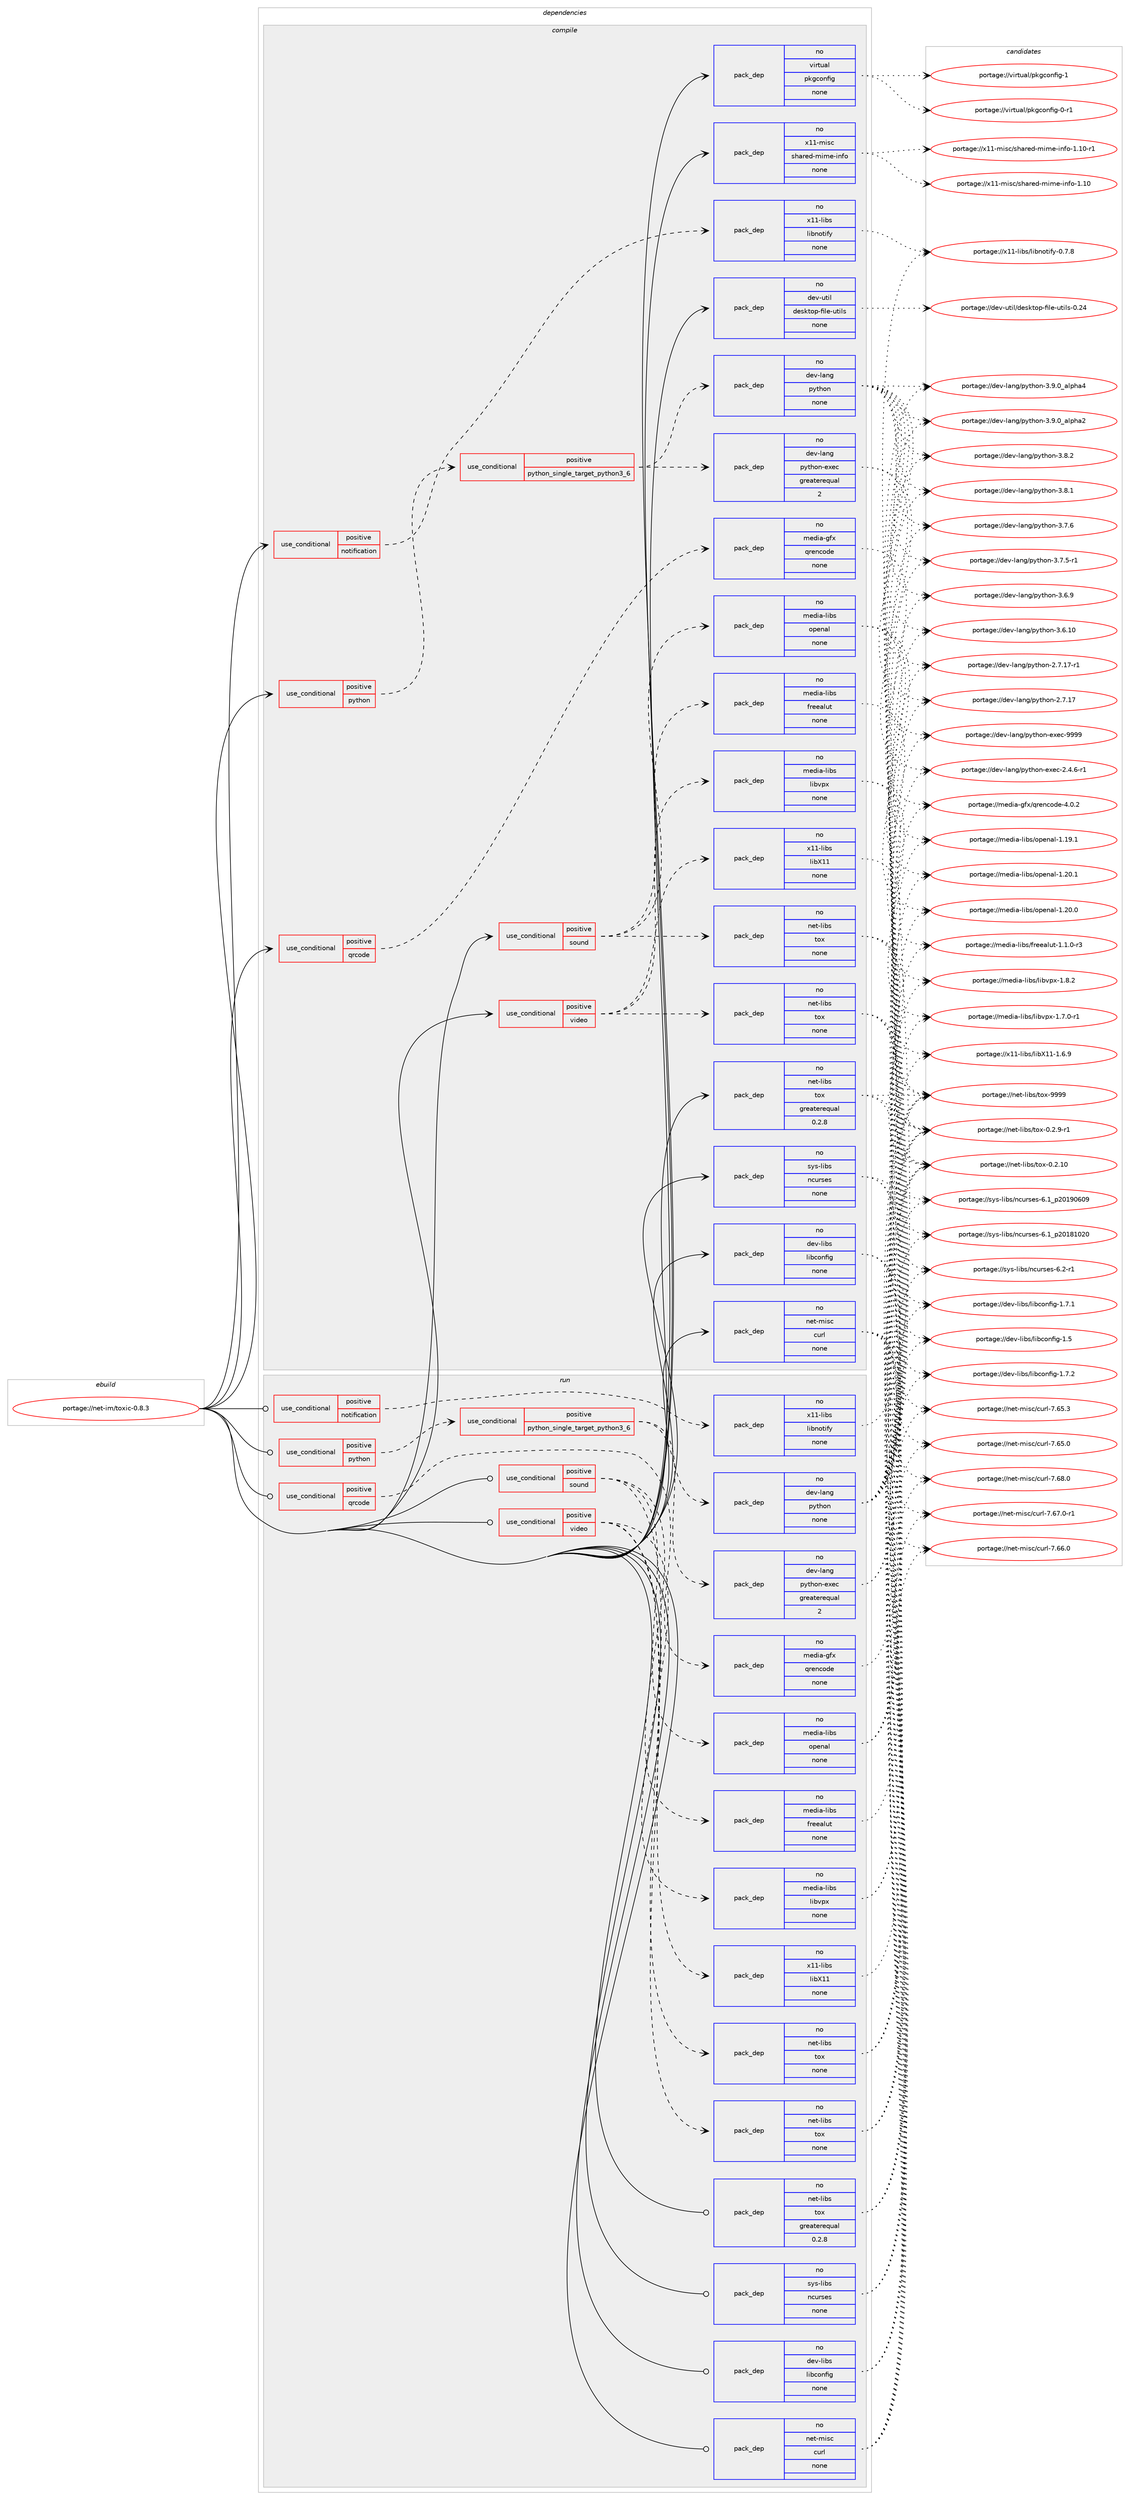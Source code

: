digraph prolog {

# *************
# Graph options
# *************

newrank=true;
concentrate=true;
compound=true;
graph [rankdir=LR,fontname=Helvetica,fontsize=10,ranksep=1.5];#, ranksep=2.5, nodesep=0.2];
edge  [arrowhead=vee];
node  [fontname=Helvetica,fontsize=10];

# **********
# The ebuild
# **********

subgraph cluster_leftcol {
color=gray;
rank=same;
label=<<i>ebuild</i>>;
id [label="portage://net-im/toxic-0.8.3", color=red, width=4, href="../net-im/toxic-0.8.3.svg"];
}

# ****************
# The dependencies
# ****************

subgraph cluster_midcol {
color=gray;
label=<<i>dependencies</i>>;
subgraph cluster_compile {
fillcolor="#eeeeee";
style=filled;
label=<<i>compile</i>>;
subgraph cond17716 {
dependency82902 [label=<<TABLE BORDER="0" CELLBORDER="1" CELLSPACING="0" CELLPADDING="4"><TR><TD ROWSPAN="3" CELLPADDING="10">use_conditional</TD></TR><TR><TD>positive</TD></TR><TR><TD>notification</TD></TR></TABLE>>, shape=none, color=red];
subgraph pack63627 {
dependency82903 [label=<<TABLE BORDER="0" CELLBORDER="1" CELLSPACING="0" CELLPADDING="4" WIDTH="220"><TR><TD ROWSPAN="6" CELLPADDING="30">pack_dep</TD></TR><TR><TD WIDTH="110">no</TD></TR><TR><TD>x11-libs</TD></TR><TR><TD>libnotify</TD></TR><TR><TD>none</TD></TR><TR><TD></TD></TR></TABLE>>, shape=none, color=blue];
}
dependency82902:e -> dependency82903:w [weight=20,style="dashed",arrowhead="vee"];
}
id:e -> dependency82902:w [weight=20,style="solid",arrowhead="vee"];
subgraph cond17717 {
dependency82904 [label=<<TABLE BORDER="0" CELLBORDER="1" CELLSPACING="0" CELLPADDING="4"><TR><TD ROWSPAN="3" CELLPADDING="10">use_conditional</TD></TR><TR><TD>positive</TD></TR><TR><TD>python</TD></TR></TABLE>>, shape=none, color=red];
subgraph cond17718 {
dependency82905 [label=<<TABLE BORDER="0" CELLBORDER="1" CELLSPACING="0" CELLPADDING="4"><TR><TD ROWSPAN="3" CELLPADDING="10">use_conditional</TD></TR><TR><TD>positive</TD></TR><TR><TD>python_single_target_python3_6</TD></TR></TABLE>>, shape=none, color=red];
subgraph pack63628 {
dependency82906 [label=<<TABLE BORDER="0" CELLBORDER="1" CELLSPACING="0" CELLPADDING="4" WIDTH="220"><TR><TD ROWSPAN="6" CELLPADDING="30">pack_dep</TD></TR><TR><TD WIDTH="110">no</TD></TR><TR><TD>dev-lang</TD></TR><TR><TD>python</TD></TR><TR><TD>none</TD></TR><TR><TD></TD></TR></TABLE>>, shape=none, color=blue];
}
dependency82905:e -> dependency82906:w [weight=20,style="dashed",arrowhead="vee"];
subgraph pack63629 {
dependency82907 [label=<<TABLE BORDER="0" CELLBORDER="1" CELLSPACING="0" CELLPADDING="4" WIDTH="220"><TR><TD ROWSPAN="6" CELLPADDING="30">pack_dep</TD></TR><TR><TD WIDTH="110">no</TD></TR><TR><TD>dev-lang</TD></TR><TR><TD>python-exec</TD></TR><TR><TD>greaterequal</TD></TR><TR><TD>2</TD></TR></TABLE>>, shape=none, color=blue];
}
dependency82905:e -> dependency82907:w [weight=20,style="dashed",arrowhead="vee"];
}
dependency82904:e -> dependency82905:w [weight=20,style="dashed",arrowhead="vee"];
}
id:e -> dependency82904:w [weight=20,style="solid",arrowhead="vee"];
subgraph cond17719 {
dependency82908 [label=<<TABLE BORDER="0" CELLBORDER="1" CELLSPACING="0" CELLPADDING="4"><TR><TD ROWSPAN="3" CELLPADDING="10">use_conditional</TD></TR><TR><TD>positive</TD></TR><TR><TD>qrcode</TD></TR></TABLE>>, shape=none, color=red];
subgraph pack63630 {
dependency82909 [label=<<TABLE BORDER="0" CELLBORDER="1" CELLSPACING="0" CELLPADDING="4" WIDTH="220"><TR><TD ROWSPAN="6" CELLPADDING="30">pack_dep</TD></TR><TR><TD WIDTH="110">no</TD></TR><TR><TD>media-gfx</TD></TR><TR><TD>qrencode</TD></TR><TR><TD>none</TD></TR><TR><TD></TD></TR></TABLE>>, shape=none, color=blue];
}
dependency82908:e -> dependency82909:w [weight=20,style="dashed",arrowhead="vee"];
}
id:e -> dependency82908:w [weight=20,style="solid",arrowhead="vee"];
subgraph cond17720 {
dependency82910 [label=<<TABLE BORDER="0" CELLBORDER="1" CELLSPACING="0" CELLPADDING="4"><TR><TD ROWSPAN="3" CELLPADDING="10">use_conditional</TD></TR><TR><TD>positive</TD></TR><TR><TD>sound</TD></TR></TABLE>>, shape=none, color=red];
subgraph pack63631 {
dependency82911 [label=<<TABLE BORDER="0" CELLBORDER="1" CELLSPACING="0" CELLPADDING="4" WIDTH="220"><TR><TD ROWSPAN="6" CELLPADDING="30">pack_dep</TD></TR><TR><TD WIDTH="110">no</TD></TR><TR><TD>media-libs</TD></TR><TR><TD>freealut</TD></TR><TR><TD>none</TD></TR><TR><TD></TD></TR></TABLE>>, shape=none, color=blue];
}
dependency82910:e -> dependency82911:w [weight=20,style="dashed",arrowhead="vee"];
subgraph pack63632 {
dependency82912 [label=<<TABLE BORDER="0" CELLBORDER="1" CELLSPACING="0" CELLPADDING="4" WIDTH="220"><TR><TD ROWSPAN="6" CELLPADDING="30">pack_dep</TD></TR><TR><TD WIDTH="110">no</TD></TR><TR><TD>media-libs</TD></TR><TR><TD>openal</TD></TR><TR><TD>none</TD></TR><TR><TD></TD></TR></TABLE>>, shape=none, color=blue];
}
dependency82910:e -> dependency82912:w [weight=20,style="dashed",arrowhead="vee"];
subgraph pack63633 {
dependency82913 [label=<<TABLE BORDER="0" CELLBORDER="1" CELLSPACING="0" CELLPADDING="4" WIDTH="220"><TR><TD ROWSPAN="6" CELLPADDING="30">pack_dep</TD></TR><TR><TD WIDTH="110">no</TD></TR><TR><TD>net-libs</TD></TR><TR><TD>tox</TD></TR><TR><TD>none</TD></TR><TR><TD></TD></TR></TABLE>>, shape=none, color=blue];
}
dependency82910:e -> dependency82913:w [weight=20,style="dashed",arrowhead="vee"];
}
id:e -> dependency82910:w [weight=20,style="solid",arrowhead="vee"];
subgraph cond17721 {
dependency82914 [label=<<TABLE BORDER="0" CELLBORDER="1" CELLSPACING="0" CELLPADDING="4"><TR><TD ROWSPAN="3" CELLPADDING="10">use_conditional</TD></TR><TR><TD>positive</TD></TR><TR><TD>video</TD></TR></TABLE>>, shape=none, color=red];
subgraph pack63634 {
dependency82915 [label=<<TABLE BORDER="0" CELLBORDER="1" CELLSPACING="0" CELLPADDING="4" WIDTH="220"><TR><TD ROWSPAN="6" CELLPADDING="30">pack_dep</TD></TR><TR><TD WIDTH="110">no</TD></TR><TR><TD>media-libs</TD></TR><TR><TD>libvpx</TD></TR><TR><TD>none</TD></TR><TR><TD></TD></TR></TABLE>>, shape=none, color=blue];
}
dependency82914:e -> dependency82915:w [weight=20,style="dashed",arrowhead="vee"];
subgraph pack63635 {
dependency82916 [label=<<TABLE BORDER="0" CELLBORDER="1" CELLSPACING="0" CELLPADDING="4" WIDTH="220"><TR><TD ROWSPAN="6" CELLPADDING="30">pack_dep</TD></TR><TR><TD WIDTH="110">no</TD></TR><TR><TD>net-libs</TD></TR><TR><TD>tox</TD></TR><TR><TD>none</TD></TR><TR><TD></TD></TR></TABLE>>, shape=none, color=blue];
}
dependency82914:e -> dependency82916:w [weight=20,style="dashed",arrowhead="vee"];
subgraph pack63636 {
dependency82917 [label=<<TABLE BORDER="0" CELLBORDER="1" CELLSPACING="0" CELLPADDING="4" WIDTH="220"><TR><TD ROWSPAN="6" CELLPADDING="30">pack_dep</TD></TR><TR><TD WIDTH="110">no</TD></TR><TR><TD>x11-libs</TD></TR><TR><TD>libX11</TD></TR><TR><TD>none</TD></TR><TR><TD></TD></TR></TABLE>>, shape=none, color=blue];
}
dependency82914:e -> dependency82917:w [weight=20,style="dashed",arrowhead="vee"];
}
id:e -> dependency82914:w [weight=20,style="solid",arrowhead="vee"];
subgraph pack63637 {
dependency82918 [label=<<TABLE BORDER="0" CELLBORDER="1" CELLSPACING="0" CELLPADDING="4" WIDTH="220"><TR><TD ROWSPAN="6" CELLPADDING="30">pack_dep</TD></TR><TR><TD WIDTH="110">no</TD></TR><TR><TD>dev-libs</TD></TR><TR><TD>libconfig</TD></TR><TR><TD>none</TD></TR><TR><TD></TD></TR></TABLE>>, shape=none, color=blue];
}
id:e -> dependency82918:w [weight=20,style="solid",arrowhead="vee"];
subgraph pack63638 {
dependency82919 [label=<<TABLE BORDER="0" CELLBORDER="1" CELLSPACING="0" CELLPADDING="4" WIDTH="220"><TR><TD ROWSPAN="6" CELLPADDING="30">pack_dep</TD></TR><TR><TD WIDTH="110">no</TD></TR><TR><TD>dev-util</TD></TR><TR><TD>desktop-file-utils</TD></TR><TR><TD>none</TD></TR><TR><TD></TD></TR></TABLE>>, shape=none, color=blue];
}
id:e -> dependency82919:w [weight=20,style="solid",arrowhead="vee"];
subgraph pack63639 {
dependency82920 [label=<<TABLE BORDER="0" CELLBORDER="1" CELLSPACING="0" CELLPADDING="4" WIDTH="220"><TR><TD ROWSPAN="6" CELLPADDING="30">pack_dep</TD></TR><TR><TD WIDTH="110">no</TD></TR><TR><TD>net-libs</TD></TR><TR><TD>tox</TD></TR><TR><TD>greaterequal</TD></TR><TR><TD>0.2.8</TD></TR></TABLE>>, shape=none, color=blue];
}
id:e -> dependency82920:w [weight=20,style="solid",arrowhead="vee"];
subgraph pack63640 {
dependency82921 [label=<<TABLE BORDER="0" CELLBORDER="1" CELLSPACING="0" CELLPADDING="4" WIDTH="220"><TR><TD ROWSPAN="6" CELLPADDING="30">pack_dep</TD></TR><TR><TD WIDTH="110">no</TD></TR><TR><TD>net-misc</TD></TR><TR><TD>curl</TD></TR><TR><TD>none</TD></TR><TR><TD></TD></TR></TABLE>>, shape=none, color=blue];
}
id:e -> dependency82921:w [weight=20,style="solid",arrowhead="vee"];
subgraph pack63641 {
dependency82922 [label=<<TABLE BORDER="0" CELLBORDER="1" CELLSPACING="0" CELLPADDING="4" WIDTH="220"><TR><TD ROWSPAN="6" CELLPADDING="30">pack_dep</TD></TR><TR><TD WIDTH="110">no</TD></TR><TR><TD>sys-libs</TD></TR><TR><TD>ncurses</TD></TR><TR><TD>none</TD></TR><TR><TD></TD></TR></TABLE>>, shape=none, color=blue];
}
id:e -> dependency82922:w [weight=20,style="solid",arrowhead="vee"];
subgraph pack63642 {
dependency82923 [label=<<TABLE BORDER="0" CELLBORDER="1" CELLSPACING="0" CELLPADDING="4" WIDTH="220"><TR><TD ROWSPAN="6" CELLPADDING="30">pack_dep</TD></TR><TR><TD WIDTH="110">no</TD></TR><TR><TD>virtual</TD></TR><TR><TD>pkgconfig</TD></TR><TR><TD>none</TD></TR><TR><TD></TD></TR></TABLE>>, shape=none, color=blue];
}
id:e -> dependency82923:w [weight=20,style="solid",arrowhead="vee"];
subgraph pack63643 {
dependency82924 [label=<<TABLE BORDER="0" CELLBORDER="1" CELLSPACING="0" CELLPADDING="4" WIDTH="220"><TR><TD ROWSPAN="6" CELLPADDING="30">pack_dep</TD></TR><TR><TD WIDTH="110">no</TD></TR><TR><TD>x11-misc</TD></TR><TR><TD>shared-mime-info</TD></TR><TR><TD>none</TD></TR><TR><TD></TD></TR></TABLE>>, shape=none, color=blue];
}
id:e -> dependency82924:w [weight=20,style="solid",arrowhead="vee"];
}
subgraph cluster_compileandrun {
fillcolor="#eeeeee";
style=filled;
label=<<i>compile and run</i>>;
}
subgraph cluster_run {
fillcolor="#eeeeee";
style=filled;
label=<<i>run</i>>;
subgraph cond17722 {
dependency82925 [label=<<TABLE BORDER="0" CELLBORDER="1" CELLSPACING="0" CELLPADDING="4"><TR><TD ROWSPAN="3" CELLPADDING="10">use_conditional</TD></TR><TR><TD>positive</TD></TR><TR><TD>notification</TD></TR></TABLE>>, shape=none, color=red];
subgraph pack63644 {
dependency82926 [label=<<TABLE BORDER="0" CELLBORDER="1" CELLSPACING="0" CELLPADDING="4" WIDTH="220"><TR><TD ROWSPAN="6" CELLPADDING="30">pack_dep</TD></TR><TR><TD WIDTH="110">no</TD></TR><TR><TD>x11-libs</TD></TR><TR><TD>libnotify</TD></TR><TR><TD>none</TD></TR><TR><TD></TD></TR></TABLE>>, shape=none, color=blue];
}
dependency82925:e -> dependency82926:w [weight=20,style="dashed",arrowhead="vee"];
}
id:e -> dependency82925:w [weight=20,style="solid",arrowhead="odot"];
subgraph cond17723 {
dependency82927 [label=<<TABLE BORDER="0" CELLBORDER="1" CELLSPACING="0" CELLPADDING="4"><TR><TD ROWSPAN="3" CELLPADDING="10">use_conditional</TD></TR><TR><TD>positive</TD></TR><TR><TD>python</TD></TR></TABLE>>, shape=none, color=red];
subgraph cond17724 {
dependency82928 [label=<<TABLE BORDER="0" CELLBORDER="1" CELLSPACING="0" CELLPADDING="4"><TR><TD ROWSPAN="3" CELLPADDING="10">use_conditional</TD></TR><TR><TD>positive</TD></TR><TR><TD>python_single_target_python3_6</TD></TR></TABLE>>, shape=none, color=red];
subgraph pack63645 {
dependency82929 [label=<<TABLE BORDER="0" CELLBORDER="1" CELLSPACING="0" CELLPADDING="4" WIDTH="220"><TR><TD ROWSPAN="6" CELLPADDING="30">pack_dep</TD></TR><TR><TD WIDTH="110">no</TD></TR><TR><TD>dev-lang</TD></TR><TR><TD>python</TD></TR><TR><TD>none</TD></TR><TR><TD></TD></TR></TABLE>>, shape=none, color=blue];
}
dependency82928:e -> dependency82929:w [weight=20,style="dashed",arrowhead="vee"];
subgraph pack63646 {
dependency82930 [label=<<TABLE BORDER="0" CELLBORDER="1" CELLSPACING="0" CELLPADDING="4" WIDTH="220"><TR><TD ROWSPAN="6" CELLPADDING="30">pack_dep</TD></TR><TR><TD WIDTH="110">no</TD></TR><TR><TD>dev-lang</TD></TR><TR><TD>python-exec</TD></TR><TR><TD>greaterequal</TD></TR><TR><TD>2</TD></TR></TABLE>>, shape=none, color=blue];
}
dependency82928:e -> dependency82930:w [weight=20,style="dashed",arrowhead="vee"];
}
dependency82927:e -> dependency82928:w [weight=20,style="dashed",arrowhead="vee"];
}
id:e -> dependency82927:w [weight=20,style="solid",arrowhead="odot"];
subgraph cond17725 {
dependency82931 [label=<<TABLE BORDER="0" CELLBORDER="1" CELLSPACING="0" CELLPADDING="4"><TR><TD ROWSPAN="3" CELLPADDING="10">use_conditional</TD></TR><TR><TD>positive</TD></TR><TR><TD>qrcode</TD></TR></TABLE>>, shape=none, color=red];
subgraph pack63647 {
dependency82932 [label=<<TABLE BORDER="0" CELLBORDER="1" CELLSPACING="0" CELLPADDING="4" WIDTH="220"><TR><TD ROWSPAN="6" CELLPADDING="30">pack_dep</TD></TR><TR><TD WIDTH="110">no</TD></TR><TR><TD>media-gfx</TD></TR><TR><TD>qrencode</TD></TR><TR><TD>none</TD></TR><TR><TD></TD></TR></TABLE>>, shape=none, color=blue];
}
dependency82931:e -> dependency82932:w [weight=20,style="dashed",arrowhead="vee"];
}
id:e -> dependency82931:w [weight=20,style="solid",arrowhead="odot"];
subgraph cond17726 {
dependency82933 [label=<<TABLE BORDER="0" CELLBORDER="1" CELLSPACING="0" CELLPADDING="4"><TR><TD ROWSPAN="3" CELLPADDING="10">use_conditional</TD></TR><TR><TD>positive</TD></TR><TR><TD>sound</TD></TR></TABLE>>, shape=none, color=red];
subgraph pack63648 {
dependency82934 [label=<<TABLE BORDER="0" CELLBORDER="1" CELLSPACING="0" CELLPADDING="4" WIDTH="220"><TR><TD ROWSPAN="6" CELLPADDING="30">pack_dep</TD></TR><TR><TD WIDTH="110">no</TD></TR><TR><TD>media-libs</TD></TR><TR><TD>freealut</TD></TR><TR><TD>none</TD></TR><TR><TD></TD></TR></TABLE>>, shape=none, color=blue];
}
dependency82933:e -> dependency82934:w [weight=20,style="dashed",arrowhead="vee"];
subgraph pack63649 {
dependency82935 [label=<<TABLE BORDER="0" CELLBORDER="1" CELLSPACING="0" CELLPADDING="4" WIDTH="220"><TR><TD ROWSPAN="6" CELLPADDING="30">pack_dep</TD></TR><TR><TD WIDTH="110">no</TD></TR><TR><TD>media-libs</TD></TR><TR><TD>openal</TD></TR><TR><TD>none</TD></TR><TR><TD></TD></TR></TABLE>>, shape=none, color=blue];
}
dependency82933:e -> dependency82935:w [weight=20,style="dashed",arrowhead="vee"];
subgraph pack63650 {
dependency82936 [label=<<TABLE BORDER="0" CELLBORDER="1" CELLSPACING="0" CELLPADDING="4" WIDTH="220"><TR><TD ROWSPAN="6" CELLPADDING="30">pack_dep</TD></TR><TR><TD WIDTH="110">no</TD></TR><TR><TD>net-libs</TD></TR><TR><TD>tox</TD></TR><TR><TD>none</TD></TR><TR><TD></TD></TR></TABLE>>, shape=none, color=blue];
}
dependency82933:e -> dependency82936:w [weight=20,style="dashed",arrowhead="vee"];
}
id:e -> dependency82933:w [weight=20,style="solid",arrowhead="odot"];
subgraph cond17727 {
dependency82937 [label=<<TABLE BORDER="0" CELLBORDER="1" CELLSPACING="0" CELLPADDING="4"><TR><TD ROWSPAN="3" CELLPADDING="10">use_conditional</TD></TR><TR><TD>positive</TD></TR><TR><TD>video</TD></TR></TABLE>>, shape=none, color=red];
subgraph pack63651 {
dependency82938 [label=<<TABLE BORDER="0" CELLBORDER="1" CELLSPACING="0" CELLPADDING="4" WIDTH="220"><TR><TD ROWSPAN="6" CELLPADDING="30">pack_dep</TD></TR><TR><TD WIDTH="110">no</TD></TR><TR><TD>media-libs</TD></TR><TR><TD>libvpx</TD></TR><TR><TD>none</TD></TR><TR><TD></TD></TR></TABLE>>, shape=none, color=blue];
}
dependency82937:e -> dependency82938:w [weight=20,style="dashed",arrowhead="vee"];
subgraph pack63652 {
dependency82939 [label=<<TABLE BORDER="0" CELLBORDER="1" CELLSPACING="0" CELLPADDING="4" WIDTH="220"><TR><TD ROWSPAN="6" CELLPADDING="30">pack_dep</TD></TR><TR><TD WIDTH="110">no</TD></TR><TR><TD>net-libs</TD></TR><TR><TD>tox</TD></TR><TR><TD>none</TD></TR><TR><TD></TD></TR></TABLE>>, shape=none, color=blue];
}
dependency82937:e -> dependency82939:w [weight=20,style="dashed",arrowhead="vee"];
subgraph pack63653 {
dependency82940 [label=<<TABLE BORDER="0" CELLBORDER="1" CELLSPACING="0" CELLPADDING="4" WIDTH="220"><TR><TD ROWSPAN="6" CELLPADDING="30">pack_dep</TD></TR><TR><TD WIDTH="110">no</TD></TR><TR><TD>x11-libs</TD></TR><TR><TD>libX11</TD></TR><TR><TD>none</TD></TR><TR><TD></TD></TR></TABLE>>, shape=none, color=blue];
}
dependency82937:e -> dependency82940:w [weight=20,style="dashed",arrowhead="vee"];
}
id:e -> dependency82937:w [weight=20,style="solid",arrowhead="odot"];
subgraph pack63654 {
dependency82941 [label=<<TABLE BORDER="0" CELLBORDER="1" CELLSPACING="0" CELLPADDING="4" WIDTH="220"><TR><TD ROWSPAN="6" CELLPADDING="30">pack_dep</TD></TR><TR><TD WIDTH="110">no</TD></TR><TR><TD>dev-libs</TD></TR><TR><TD>libconfig</TD></TR><TR><TD>none</TD></TR><TR><TD></TD></TR></TABLE>>, shape=none, color=blue];
}
id:e -> dependency82941:w [weight=20,style="solid",arrowhead="odot"];
subgraph pack63655 {
dependency82942 [label=<<TABLE BORDER="0" CELLBORDER="1" CELLSPACING="0" CELLPADDING="4" WIDTH="220"><TR><TD ROWSPAN="6" CELLPADDING="30">pack_dep</TD></TR><TR><TD WIDTH="110">no</TD></TR><TR><TD>net-libs</TD></TR><TR><TD>tox</TD></TR><TR><TD>greaterequal</TD></TR><TR><TD>0.2.8</TD></TR></TABLE>>, shape=none, color=blue];
}
id:e -> dependency82942:w [weight=20,style="solid",arrowhead="odot"];
subgraph pack63656 {
dependency82943 [label=<<TABLE BORDER="0" CELLBORDER="1" CELLSPACING="0" CELLPADDING="4" WIDTH="220"><TR><TD ROWSPAN="6" CELLPADDING="30">pack_dep</TD></TR><TR><TD WIDTH="110">no</TD></TR><TR><TD>net-misc</TD></TR><TR><TD>curl</TD></TR><TR><TD>none</TD></TR><TR><TD></TD></TR></TABLE>>, shape=none, color=blue];
}
id:e -> dependency82943:w [weight=20,style="solid",arrowhead="odot"];
subgraph pack63657 {
dependency82944 [label=<<TABLE BORDER="0" CELLBORDER="1" CELLSPACING="0" CELLPADDING="4" WIDTH="220"><TR><TD ROWSPAN="6" CELLPADDING="30">pack_dep</TD></TR><TR><TD WIDTH="110">no</TD></TR><TR><TD>sys-libs</TD></TR><TR><TD>ncurses</TD></TR><TR><TD>none</TD></TR><TR><TD></TD></TR></TABLE>>, shape=none, color=blue];
}
id:e -> dependency82944:w [weight=20,style="solid",arrowhead="odot"];
}
}

# **************
# The candidates
# **************

subgraph cluster_choices {
rank=same;
color=gray;
label=<<i>candidates</i>>;

subgraph choice63627 {
color=black;
nodesep=1;
choice120494945108105981154710810598110111116105102121454846554656 [label="portage://x11-libs/libnotify-0.7.8", color=red, width=4,href="../x11-libs/libnotify-0.7.8.svg"];
dependency82903:e -> choice120494945108105981154710810598110111116105102121454846554656:w [style=dotted,weight="100"];
}
subgraph choice63628 {
color=black;
nodesep=1;
choice10010111845108971101034711212111610411111045514657464895971081121049752 [label="portage://dev-lang/python-3.9.0_alpha4", color=red, width=4,href="../dev-lang/python-3.9.0_alpha4.svg"];
choice10010111845108971101034711212111610411111045514657464895971081121049750 [label="portage://dev-lang/python-3.9.0_alpha2", color=red, width=4,href="../dev-lang/python-3.9.0_alpha2.svg"];
choice100101118451089711010347112121116104111110455146564650 [label="portage://dev-lang/python-3.8.2", color=red, width=4,href="../dev-lang/python-3.8.2.svg"];
choice100101118451089711010347112121116104111110455146564649 [label="portage://dev-lang/python-3.8.1", color=red, width=4,href="../dev-lang/python-3.8.1.svg"];
choice100101118451089711010347112121116104111110455146554654 [label="portage://dev-lang/python-3.7.6", color=red, width=4,href="../dev-lang/python-3.7.6.svg"];
choice1001011184510897110103471121211161041111104551465546534511449 [label="portage://dev-lang/python-3.7.5-r1", color=red, width=4,href="../dev-lang/python-3.7.5-r1.svg"];
choice100101118451089711010347112121116104111110455146544657 [label="portage://dev-lang/python-3.6.9", color=red, width=4,href="../dev-lang/python-3.6.9.svg"];
choice10010111845108971101034711212111610411111045514654464948 [label="portage://dev-lang/python-3.6.10", color=red, width=4,href="../dev-lang/python-3.6.10.svg"];
choice100101118451089711010347112121116104111110455046554649554511449 [label="portage://dev-lang/python-2.7.17-r1", color=red, width=4,href="../dev-lang/python-2.7.17-r1.svg"];
choice10010111845108971101034711212111610411111045504655464955 [label="portage://dev-lang/python-2.7.17", color=red, width=4,href="../dev-lang/python-2.7.17.svg"];
dependency82906:e -> choice10010111845108971101034711212111610411111045514657464895971081121049752:w [style=dotted,weight="100"];
dependency82906:e -> choice10010111845108971101034711212111610411111045514657464895971081121049750:w [style=dotted,weight="100"];
dependency82906:e -> choice100101118451089711010347112121116104111110455146564650:w [style=dotted,weight="100"];
dependency82906:e -> choice100101118451089711010347112121116104111110455146564649:w [style=dotted,weight="100"];
dependency82906:e -> choice100101118451089711010347112121116104111110455146554654:w [style=dotted,weight="100"];
dependency82906:e -> choice1001011184510897110103471121211161041111104551465546534511449:w [style=dotted,weight="100"];
dependency82906:e -> choice100101118451089711010347112121116104111110455146544657:w [style=dotted,weight="100"];
dependency82906:e -> choice10010111845108971101034711212111610411111045514654464948:w [style=dotted,weight="100"];
dependency82906:e -> choice100101118451089711010347112121116104111110455046554649554511449:w [style=dotted,weight="100"];
dependency82906:e -> choice10010111845108971101034711212111610411111045504655464955:w [style=dotted,weight="100"];
}
subgraph choice63629 {
color=black;
nodesep=1;
choice10010111845108971101034711212111610411111045101120101994557575757 [label="portage://dev-lang/python-exec-9999", color=red, width=4,href="../dev-lang/python-exec-9999.svg"];
choice10010111845108971101034711212111610411111045101120101994550465246544511449 [label="portage://dev-lang/python-exec-2.4.6-r1", color=red, width=4,href="../dev-lang/python-exec-2.4.6-r1.svg"];
dependency82907:e -> choice10010111845108971101034711212111610411111045101120101994557575757:w [style=dotted,weight="100"];
dependency82907:e -> choice10010111845108971101034711212111610411111045101120101994550465246544511449:w [style=dotted,weight="100"];
}
subgraph choice63630 {
color=black;
nodesep=1;
choice10910110010597451031021204711311410111099111100101455246484650 [label="portage://media-gfx/qrencode-4.0.2", color=red, width=4,href="../media-gfx/qrencode-4.0.2.svg"];
dependency82909:e -> choice10910110010597451031021204711311410111099111100101455246484650:w [style=dotted,weight="100"];
}
subgraph choice63631 {
color=black;
nodesep=1;
choice10910110010597451081059811547102114101101971081171164549464946484511451 [label="portage://media-libs/freealut-1.1.0-r3", color=red, width=4,href="../media-libs/freealut-1.1.0-r3.svg"];
dependency82911:e -> choice10910110010597451081059811547102114101101971081171164549464946484511451:w [style=dotted,weight="100"];
}
subgraph choice63632 {
color=black;
nodesep=1;
choice109101100105974510810598115471111121011109710845494650484649 [label="portage://media-libs/openal-1.20.1", color=red, width=4,href="../media-libs/openal-1.20.1.svg"];
choice109101100105974510810598115471111121011109710845494650484648 [label="portage://media-libs/openal-1.20.0", color=red, width=4,href="../media-libs/openal-1.20.0.svg"];
choice109101100105974510810598115471111121011109710845494649574649 [label="portage://media-libs/openal-1.19.1", color=red, width=4,href="../media-libs/openal-1.19.1.svg"];
dependency82912:e -> choice109101100105974510810598115471111121011109710845494650484649:w [style=dotted,weight="100"];
dependency82912:e -> choice109101100105974510810598115471111121011109710845494650484648:w [style=dotted,weight="100"];
dependency82912:e -> choice109101100105974510810598115471111121011109710845494649574649:w [style=dotted,weight="100"];
}
subgraph choice63633 {
color=black;
nodesep=1;
choice1101011164510810598115471161111204557575757 [label="portage://net-libs/tox-9999", color=red, width=4,href="../net-libs/tox-9999.svg"];
choice1101011164510810598115471161111204548465046574511449 [label="portage://net-libs/tox-0.2.9-r1", color=red, width=4,href="../net-libs/tox-0.2.9-r1.svg"];
choice11010111645108105981154711611112045484650464948 [label="portage://net-libs/tox-0.2.10", color=red, width=4,href="../net-libs/tox-0.2.10.svg"];
dependency82913:e -> choice1101011164510810598115471161111204557575757:w [style=dotted,weight="100"];
dependency82913:e -> choice1101011164510810598115471161111204548465046574511449:w [style=dotted,weight="100"];
dependency82913:e -> choice11010111645108105981154711611112045484650464948:w [style=dotted,weight="100"];
}
subgraph choice63634 {
color=black;
nodesep=1;
choice1091011001059745108105981154710810598118112120454946564650 [label="portage://media-libs/libvpx-1.8.2", color=red, width=4,href="../media-libs/libvpx-1.8.2.svg"];
choice10910110010597451081059811547108105981181121204549465546484511449 [label="portage://media-libs/libvpx-1.7.0-r1", color=red, width=4,href="../media-libs/libvpx-1.7.0-r1.svg"];
dependency82915:e -> choice1091011001059745108105981154710810598118112120454946564650:w [style=dotted,weight="100"];
dependency82915:e -> choice10910110010597451081059811547108105981181121204549465546484511449:w [style=dotted,weight="100"];
}
subgraph choice63635 {
color=black;
nodesep=1;
choice1101011164510810598115471161111204557575757 [label="portage://net-libs/tox-9999", color=red, width=4,href="../net-libs/tox-9999.svg"];
choice1101011164510810598115471161111204548465046574511449 [label="portage://net-libs/tox-0.2.9-r1", color=red, width=4,href="../net-libs/tox-0.2.9-r1.svg"];
choice11010111645108105981154711611112045484650464948 [label="portage://net-libs/tox-0.2.10", color=red, width=4,href="../net-libs/tox-0.2.10.svg"];
dependency82916:e -> choice1101011164510810598115471161111204557575757:w [style=dotted,weight="100"];
dependency82916:e -> choice1101011164510810598115471161111204548465046574511449:w [style=dotted,weight="100"];
dependency82916:e -> choice11010111645108105981154711611112045484650464948:w [style=dotted,weight="100"];
}
subgraph choice63636 {
color=black;
nodesep=1;
choice120494945108105981154710810598884949454946544657 [label="portage://x11-libs/libX11-1.6.9", color=red, width=4,href="../x11-libs/libX11-1.6.9.svg"];
dependency82917:e -> choice120494945108105981154710810598884949454946544657:w [style=dotted,weight="100"];
}
subgraph choice63637 {
color=black;
nodesep=1;
choice1001011184510810598115471081059899111110102105103454946554650 [label="portage://dev-libs/libconfig-1.7.2", color=red, width=4,href="../dev-libs/libconfig-1.7.2.svg"];
choice1001011184510810598115471081059899111110102105103454946554649 [label="portage://dev-libs/libconfig-1.7.1", color=red, width=4,href="../dev-libs/libconfig-1.7.1.svg"];
choice100101118451081059811547108105989911111010210510345494653 [label="portage://dev-libs/libconfig-1.5", color=red, width=4,href="../dev-libs/libconfig-1.5.svg"];
dependency82918:e -> choice1001011184510810598115471081059899111110102105103454946554650:w [style=dotted,weight="100"];
dependency82918:e -> choice1001011184510810598115471081059899111110102105103454946554649:w [style=dotted,weight="100"];
dependency82918:e -> choice100101118451081059811547108105989911111010210510345494653:w [style=dotted,weight="100"];
}
subgraph choice63638 {
color=black;
nodesep=1;
choice100101118451171161051084710010111510711611111245102105108101451171161051081154548465052 [label="portage://dev-util/desktop-file-utils-0.24", color=red, width=4,href="../dev-util/desktop-file-utils-0.24.svg"];
dependency82919:e -> choice100101118451171161051084710010111510711611111245102105108101451171161051081154548465052:w [style=dotted,weight="100"];
}
subgraph choice63639 {
color=black;
nodesep=1;
choice1101011164510810598115471161111204557575757 [label="portage://net-libs/tox-9999", color=red, width=4,href="../net-libs/tox-9999.svg"];
choice1101011164510810598115471161111204548465046574511449 [label="portage://net-libs/tox-0.2.9-r1", color=red, width=4,href="../net-libs/tox-0.2.9-r1.svg"];
choice11010111645108105981154711611112045484650464948 [label="portage://net-libs/tox-0.2.10", color=red, width=4,href="../net-libs/tox-0.2.10.svg"];
dependency82920:e -> choice1101011164510810598115471161111204557575757:w [style=dotted,weight="100"];
dependency82920:e -> choice1101011164510810598115471161111204548465046574511449:w [style=dotted,weight="100"];
dependency82920:e -> choice11010111645108105981154711611112045484650464948:w [style=dotted,weight="100"];
}
subgraph choice63640 {
color=black;
nodesep=1;
choice1101011164510910511599479911711410845554654564648 [label="portage://net-misc/curl-7.68.0", color=red, width=4,href="../net-misc/curl-7.68.0.svg"];
choice11010111645109105115994799117114108455546545546484511449 [label="portage://net-misc/curl-7.67.0-r1", color=red, width=4,href="../net-misc/curl-7.67.0-r1.svg"];
choice1101011164510910511599479911711410845554654544648 [label="portage://net-misc/curl-7.66.0", color=red, width=4,href="../net-misc/curl-7.66.0.svg"];
choice1101011164510910511599479911711410845554654534651 [label="portage://net-misc/curl-7.65.3", color=red, width=4,href="../net-misc/curl-7.65.3.svg"];
choice1101011164510910511599479911711410845554654534648 [label="portage://net-misc/curl-7.65.0", color=red, width=4,href="../net-misc/curl-7.65.0.svg"];
dependency82921:e -> choice1101011164510910511599479911711410845554654564648:w [style=dotted,weight="100"];
dependency82921:e -> choice11010111645109105115994799117114108455546545546484511449:w [style=dotted,weight="100"];
dependency82921:e -> choice1101011164510910511599479911711410845554654544648:w [style=dotted,weight="100"];
dependency82921:e -> choice1101011164510910511599479911711410845554654534651:w [style=dotted,weight="100"];
dependency82921:e -> choice1101011164510910511599479911711410845554654534648:w [style=dotted,weight="100"];
}
subgraph choice63641 {
color=black;
nodesep=1;
choice11512111545108105981154711099117114115101115455446504511449 [label="portage://sys-libs/ncurses-6.2-r1", color=red, width=4,href="../sys-libs/ncurses-6.2-r1.svg"];
choice1151211154510810598115471109911711411510111545544649951125048495748544857 [label="portage://sys-libs/ncurses-6.1_p20190609", color=red, width=4,href="../sys-libs/ncurses-6.1_p20190609.svg"];
choice1151211154510810598115471109911711411510111545544649951125048495649485048 [label="portage://sys-libs/ncurses-6.1_p20181020", color=red, width=4,href="../sys-libs/ncurses-6.1_p20181020.svg"];
dependency82922:e -> choice11512111545108105981154711099117114115101115455446504511449:w [style=dotted,weight="100"];
dependency82922:e -> choice1151211154510810598115471109911711411510111545544649951125048495748544857:w [style=dotted,weight="100"];
dependency82922:e -> choice1151211154510810598115471109911711411510111545544649951125048495649485048:w [style=dotted,weight="100"];
}
subgraph choice63642 {
color=black;
nodesep=1;
choice1181051141161179710847112107103991111101021051034549 [label="portage://virtual/pkgconfig-1", color=red, width=4,href="../virtual/pkgconfig-1.svg"];
choice11810511411611797108471121071039911111010210510345484511449 [label="portage://virtual/pkgconfig-0-r1", color=red, width=4,href="../virtual/pkgconfig-0-r1.svg"];
dependency82923:e -> choice1181051141161179710847112107103991111101021051034549:w [style=dotted,weight="100"];
dependency82923:e -> choice11810511411611797108471121071039911111010210510345484511449:w [style=dotted,weight="100"];
}
subgraph choice63643 {
color=black;
nodesep=1;
choice120494945109105115994711510497114101100451091051091014510511010211145494649484511449 [label="portage://x11-misc/shared-mime-info-1.10-r1", color=red, width=4,href="../x11-misc/shared-mime-info-1.10-r1.svg"];
choice12049494510910511599471151049711410110045109105109101451051101021114549464948 [label="portage://x11-misc/shared-mime-info-1.10", color=red, width=4,href="../x11-misc/shared-mime-info-1.10.svg"];
dependency82924:e -> choice120494945109105115994711510497114101100451091051091014510511010211145494649484511449:w [style=dotted,weight="100"];
dependency82924:e -> choice12049494510910511599471151049711410110045109105109101451051101021114549464948:w [style=dotted,weight="100"];
}
subgraph choice63644 {
color=black;
nodesep=1;
choice120494945108105981154710810598110111116105102121454846554656 [label="portage://x11-libs/libnotify-0.7.8", color=red, width=4,href="../x11-libs/libnotify-0.7.8.svg"];
dependency82926:e -> choice120494945108105981154710810598110111116105102121454846554656:w [style=dotted,weight="100"];
}
subgraph choice63645 {
color=black;
nodesep=1;
choice10010111845108971101034711212111610411111045514657464895971081121049752 [label="portage://dev-lang/python-3.9.0_alpha4", color=red, width=4,href="../dev-lang/python-3.9.0_alpha4.svg"];
choice10010111845108971101034711212111610411111045514657464895971081121049750 [label="portage://dev-lang/python-3.9.0_alpha2", color=red, width=4,href="../dev-lang/python-3.9.0_alpha2.svg"];
choice100101118451089711010347112121116104111110455146564650 [label="portage://dev-lang/python-3.8.2", color=red, width=4,href="../dev-lang/python-3.8.2.svg"];
choice100101118451089711010347112121116104111110455146564649 [label="portage://dev-lang/python-3.8.1", color=red, width=4,href="../dev-lang/python-3.8.1.svg"];
choice100101118451089711010347112121116104111110455146554654 [label="portage://dev-lang/python-3.7.6", color=red, width=4,href="../dev-lang/python-3.7.6.svg"];
choice1001011184510897110103471121211161041111104551465546534511449 [label="portage://dev-lang/python-3.7.5-r1", color=red, width=4,href="../dev-lang/python-3.7.5-r1.svg"];
choice100101118451089711010347112121116104111110455146544657 [label="portage://dev-lang/python-3.6.9", color=red, width=4,href="../dev-lang/python-3.6.9.svg"];
choice10010111845108971101034711212111610411111045514654464948 [label="portage://dev-lang/python-3.6.10", color=red, width=4,href="../dev-lang/python-3.6.10.svg"];
choice100101118451089711010347112121116104111110455046554649554511449 [label="portage://dev-lang/python-2.7.17-r1", color=red, width=4,href="../dev-lang/python-2.7.17-r1.svg"];
choice10010111845108971101034711212111610411111045504655464955 [label="portage://dev-lang/python-2.7.17", color=red, width=4,href="../dev-lang/python-2.7.17.svg"];
dependency82929:e -> choice10010111845108971101034711212111610411111045514657464895971081121049752:w [style=dotted,weight="100"];
dependency82929:e -> choice10010111845108971101034711212111610411111045514657464895971081121049750:w [style=dotted,weight="100"];
dependency82929:e -> choice100101118451089711010347112121116104111110455146564650:w [style=dotted,weight="100"];
dependency82929:e -> choice100101118451089711010347112121116104111110455146564649:w [style=dotted,weight="100"];
dependency82929:e -> choice100101118451089711010347112121116104111110455146554654:w [style=dotted,weight="100"];
dependency82929:e -> choice1001011184510897110103471121211161041111104551465546534511449:w [style=dotted,weight="100"];
dependency82929:e -> choice100101118451089711010347112121116104111110455146544657:w [style=dotted,weight="100"];
dependency82929:e -> choice10010111845108971101034711212111610411111045514654464948:w [style=dotted,weight="100"];
dependency82929:e -> choice100101118451089711010347112121116104111110455046554649554511449:w [style=dotted,weight="100"];
dependency82929:e -> choice10010111845108971101034711212111610411111045504655464955:w [style=dotted,weight="100"];
}
subgraph choice63646 {
color=black;
nodesep=1;
choice10010111845108971101034711212111610411111045101120101994557575757 [label="portage://dev-lang/python-exec-9999", color=red, width=4,href="../dev-lang/python-exec-9999.svg"];
choice10010111845108971101034711212111610411111045101120101994550465246544511449 [label="portage://dev-lang/python-exec-2.4.6-r1", color=red, width=4,href="../dev-lang/python-exec-2.4.6-r1.svg"];
dependency82930:e -> choice10010111845108971101034711212111610411111045101120101994557575757:w [style=dotted,weight="100"];
dependency82930:e -> choice10010111845108971101034711212111610411111045101120101994550465246544511449:w [style=dotted,weight="100"];
}
subgraph choice63647 {
color=black;
nodesep=1;
choice10910110010597451031021204711311410111099111100101455246484650 [label="portage://media-gfx/qrencode-4.0.2", color=red, width=4,href="../media-gfx/qrencode-4.0.2.svg"];
dependency82932:e -> choice10910110010597451031021204711311410111099111100101455246484650:w [style=dotted,weight="100"];
}
subgraph choice63648 {
color=black;
nodesep=1;
choice10910110010597451081059811547102114101101971081171164549464946484511451 [label="portage://media-libs/freealut-1.1.0-r3", color=red, width=4,href="../media-libs/freealut-1.1.0-r3.svg"];
dependency82934:e -> choice10910110010597451081059811547102114101101971081171164549464946484511451:w [style=dotted,weight="100"];
}
subgraph choice63649 {
color=black;
nodesep=1;
choice109101100105974510810598115471111121011109710845494650484649 [label="portage://media-libs/openal-1.20.1", color=red, width=4,href="../media-libs/openal-1.20.1.svg"];
choice109101100105974510810598115471111121011109710845494650484648 [label="portage://media-libs/openal-1.20.0", color=red, width=4,href="../media-libs/openal-1.20.0.svg"];
choice109101100105974510810598115471111121011109710845494649574649 [label="portage://media-libs/openal-1.19.1", color=red, width=4,href="../media-libs/openal-1.19.1.svg"];
dependency82935:e -> choice109101100105974510810598115471111121011109710845494650484649:w [style=dotted,weight="100"];
dependency82935:e -> choice109101100105974510810598115471111121011109710845494650484648:w [style=dotted,weight="100"];
dependency82935:e -> choice109101100105974510810598115471111121011109710845494649574649:w [style=dotted,weight="100"];
}
subgraph choice63650 {
color=black;
nodesep=1;
choice1101011164510810598115471161111204557575757 [label="portage://net-libs/tox-9999", color=red, width=4,href="../net-libs/tox-9999.svg"];
choice1101011164510810598115471161111204548465046574511449 [label="portage://net-libs/tox-0.2.9-r1", color=red, width=4,href="../net-libs/tox-0.2.9-r1.svg"];
choice11010111645108105981154711611112045484650464948 [label="portage://net-libs/tox-0.2.10", color=red, width=4,href="../net-libs/tox-0.2.10.svg"];
dependency82936:e -> choice1101011164510810598115471161111204557575757:w [style=dotted,weight="100"];
dependency82936:e -> choice1101011164510810598115471161111204548465046574511449:w [style=dotted,weight="100"];
dependency82936:e -> choice11010111645108105981154711611112045484650464948:w [style=dotted,weight="100"];
}
subgraph choice63651 {
color=black;
nodesep=1;
choice1091011001059745108105981154710810598118112120454946564650 [label="portage://media-libs/libvpx-1.8.2", color=red, width=4,href="../media-libs/libvpx-1.8.2.svg"];
choice10910110010597451081059811547108105981181121204549465546484511449 [label="portage://media-libs/libvpx-1.7.0-r1", color=red, width=4,href="../media-libs/libvpx-1.7.0-r1.svg"];
dependency82938:e -> choice1091011001059745108105981154710810598118112120454946564650:w [style=dotted,weight="100"];
dependency82938:e -> choice10910110010597451081059811547108105981181121204549465546484511449:w [style=dotted,weight="100"];
}
subgraph choice63652 {
color=black;
nodesep=1;
choice1101011164510810598115471161111204557575757 [label="portage://net-libs/tox-9999", color=red, width=4,href="../net-libs/tox-9999.svg"];
choice1101011164510810598115471161111204548465046574511449 [label="portage://net-libs/tox-0.2.9-r1", color=red, width=4,href="../net-libs/tox-0.2.9-r1.svg"];
choice11010111645108105981154711611112045484650464948 [label="portage://net-libs/tox-0.2.10", color=red, width=4,href="../net-libs/tox-0.2.10.svg"];
dependency82939:e -> choice1101011164510810598115471161111204557575757:w [style=dotted,weight="100"];
dependency82939:e -> choice1101011164510810598115471161111204548465046574511449:w [style=dotted,weight="100"];
dependency82939:e -> choice11010111645108105981154711611112045484650464948:w [style=dotted,weight="100"];
}
subgraph choice63653 {
color=black;
nodesep=1;
choice120494945108105981154710810598884949454946544657 [label="portage://x11-libs/libX11-1.6.9", color=red, width=4,href="../x11-libs/libX11-1.6.9.svg"];
dependency82940:e -> choice120494945108105981154710810598884949454946544657:w [style=dotted,weight="100"];
}
subgraph choice63654 {
color=black;
nodesep=1;
choice1001011184510810598115471081059899111110102105103454946554650 [label="portage://dev-libs/libconfig-1.7.2", color=red, width=4,href="../dev-libs/libconfig-1.7.2.svg"];
choice1001011184510810598115471081059899111110102105103454946554649 [label="portage://dev-libs/libconfig-1.7.1", color=red, width=4,href="../dev-libs/libconfig-1.7.1.svg"];
choice100101118451081059811547108105989911111010210510345494653 [label="portage://dev-libs/libconfig-1.5", color=red, width=4,href="../dev-libs/libconfig-1.5.svg"];
dependency82941:e -> choice1001011184510810598115471081059899111110102105103454946554650:w [style=dotted,weight="100"];
dependency82941:e -> choice1001011184510810598115471081059899111110102105103454946554649:w [style=dotted,weight="100"];
dependency82941:e -> choice100101118451081059811547108105989911111010210510345494653:w [style=dotted,weight="100"];
}
subgraph choice63655 {
color=black;
nodesep=1;
choice1101011164510810598115471161111204557575757 [label="portage://net-libs/tox-9999", color=red, width=4,href="../net-libs/tox-9999.svg"];
choice1101011164510810598115471161111204548465046574511449 [label="portage://net-libs/tox-0.2.9-r1", color=red, width=4,href="../net-libs/tox-0.2.9-r1.svg"];
choice11010111645108105981154711611112045484650464948 [label="portage://net-libs/tox-0.2.10", color=red, width=4,href="../net-libs/tox-0.2.10.svg"];
dependency82942:e -> choice1101011164510810598115471161111204557575757:w [style=dotted,weight="100"];
dependency82942:e -> choice1101011164510810598115471161111204548465046574511449:w [style=dotted,weight="100"];
dependency82942:e -> choice11010111645108105981154711611112045484650464948:w [style=dotted,weight="100"];
}
subgraph choice63656 {
color=black;
nodesep=1;
choice1101011164510910511599479911711410845554654564648 [label="portage://net-misc/curl-7.68.0", color=red, width=4,href="../net-misc/curl-7.68.0.svg"];
choice11010111645109105115994799117114108455546545546484511449 [label="portage://net-misc/curl-7.67.0-r1", color=red, width=4,href="../net-misc/curl-7.67.0-r1.svg"];
choice1101011164510910511599479911711410845554654544648 [label="portage://net-misc/curl-7.66.0", color=red, width=4,href="../net-misc/curl-7.66.0.svg"];
choice1101011164510910511599479911711410845554654534651 [label="portage://net-misc/curl-7.65.3", color=red, width=4,href="../net-misc/curl-7.65.3.svg"];
choice1101011164510910511599479911711410845554654534648 [label="portage://net-misc/curl-7.65.0", color=red, width=4,href="../net-misc/curl-7.65.0.svg"];
dependency82943:e -> choice1101011164510910511599479911711410845554654564648:w [style=dotted,weight="100"];
dependency82943:e -> choice11010111645109105115994799117114108455546545546484511449:w [style=dotted,weight="100"];
dependency82943:e -> choice1101011164510910511599479911711410845554654544648:w [style=dotted,weight="100"];
dependency82943:e -> choice1101011164510910511599479911711410845554654534651:w [style=dotted,weight="100"];
dependency82943:e -> choice1101011164510910511599479911711410845554654534648:w [style=dotted,weight="100"];
}
subgraph choice63657 {
color=black;
nodesep=1;
choice11512111545108105981154711099117114115101115455446504511449 [label="portage://sys-libs/ncurses-6.2-r1", color=red, width=4,href="../sys-libs/ncurses-6.2-r1.svg"];
choice1151211154510810598115471109911711411510111545544649951125048495748544857 [label="portage://sys-libs/ncurses-6.1_p20190609", color=red, width=4,href="../sys-libs/ncurses-6.1_p20190609.svg"];
choice1151211154510810598115471109911711411510111545544649951125048495649485048 [label="portage://sys-libs/ncurses-6.1_p20181020", color=red, width=4,href="../sys-libs/ncurses-6.1_p20181020.svg"];
dependency82944:e -> choice11512111545108105981154711099117114115101115455446504511449:w [style=dotted,weight="100"];
dependency82944:e -> choice1151211154510810598115471109911711411510111545544649951125048495748544857:w [style=dotted,weight="100"];
dependency82944:e -> choice1151211154510810598115471109911711411510111545544649951125048495649485048:w [style=dotted,weight="100"];
}
}

}
